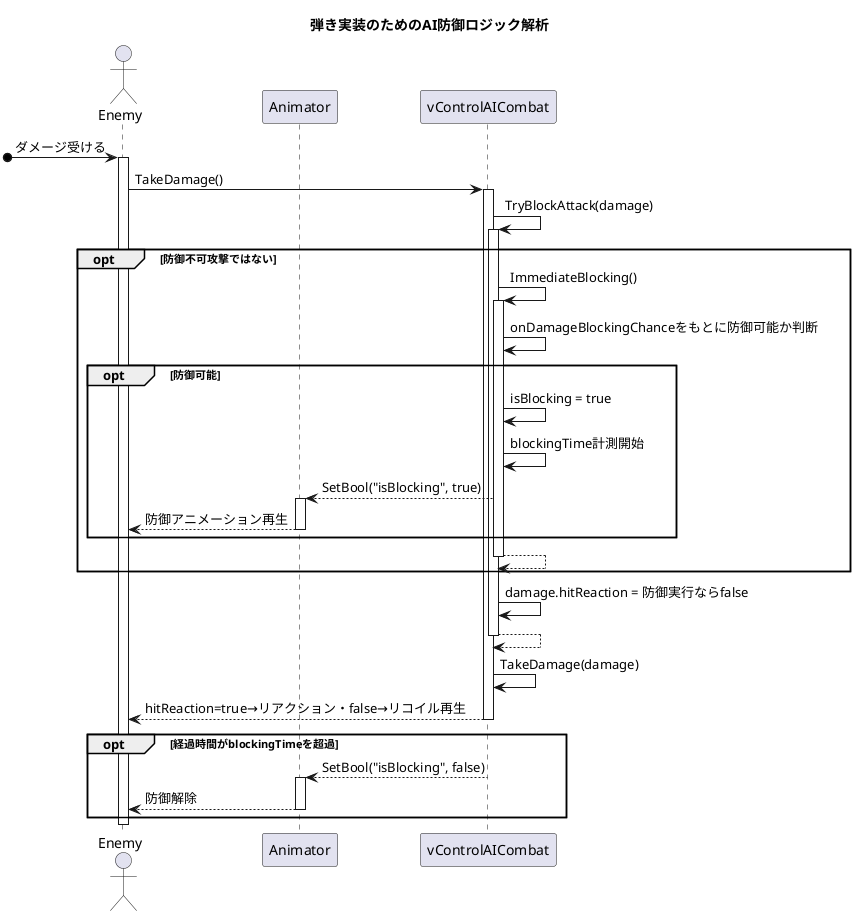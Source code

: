 @startuml guard_logic
title 弾き実装のためのAI防御ロジック解析

actor Enemy
participant Animator
participant vControlAICombat

[o-> Enemy++ : ダメージ受ける
Enemy -> vControlAICombat++ : TakeDamage()
vControlAICombat -> vControlAICombat++ : TryBlockAttack(damage)
opt 防御不可攻撃ではない
    vControlAICombat -> vControlAICombat++ : ImmediateBlocking()
    vControlAICombat -> vControlAICombat : onDamageBlockingChanceをもとに防御可能か判断
    opt 防御可能
        vControlAICombat -> vControlAICombat : isBlocking = true
        vControlAICombat -> vControlAICombat : blockingTime計測開始
        vControlAICombat --> Animator++ : SetBool("isBlocking", true)
        Animator --> Enemy-- : 防御アニメーション再生
    end
    return
end
vControlAICombat -> vControlAICombat : damage.hitReaction = 防御実行ならfalse
return
vControlAICombat -> vControlAICombat : TakeDamage(damage)
return hitReaction=true→リアクション・false→リコイル再生

opt 経過時間がblockingTimeを超過
    vControlAICombat --> Animator++ : SetBool("isBlocking", false)
    Animator --> Enemy-- : 防御解除
end
deactivate Enemy
@enduml